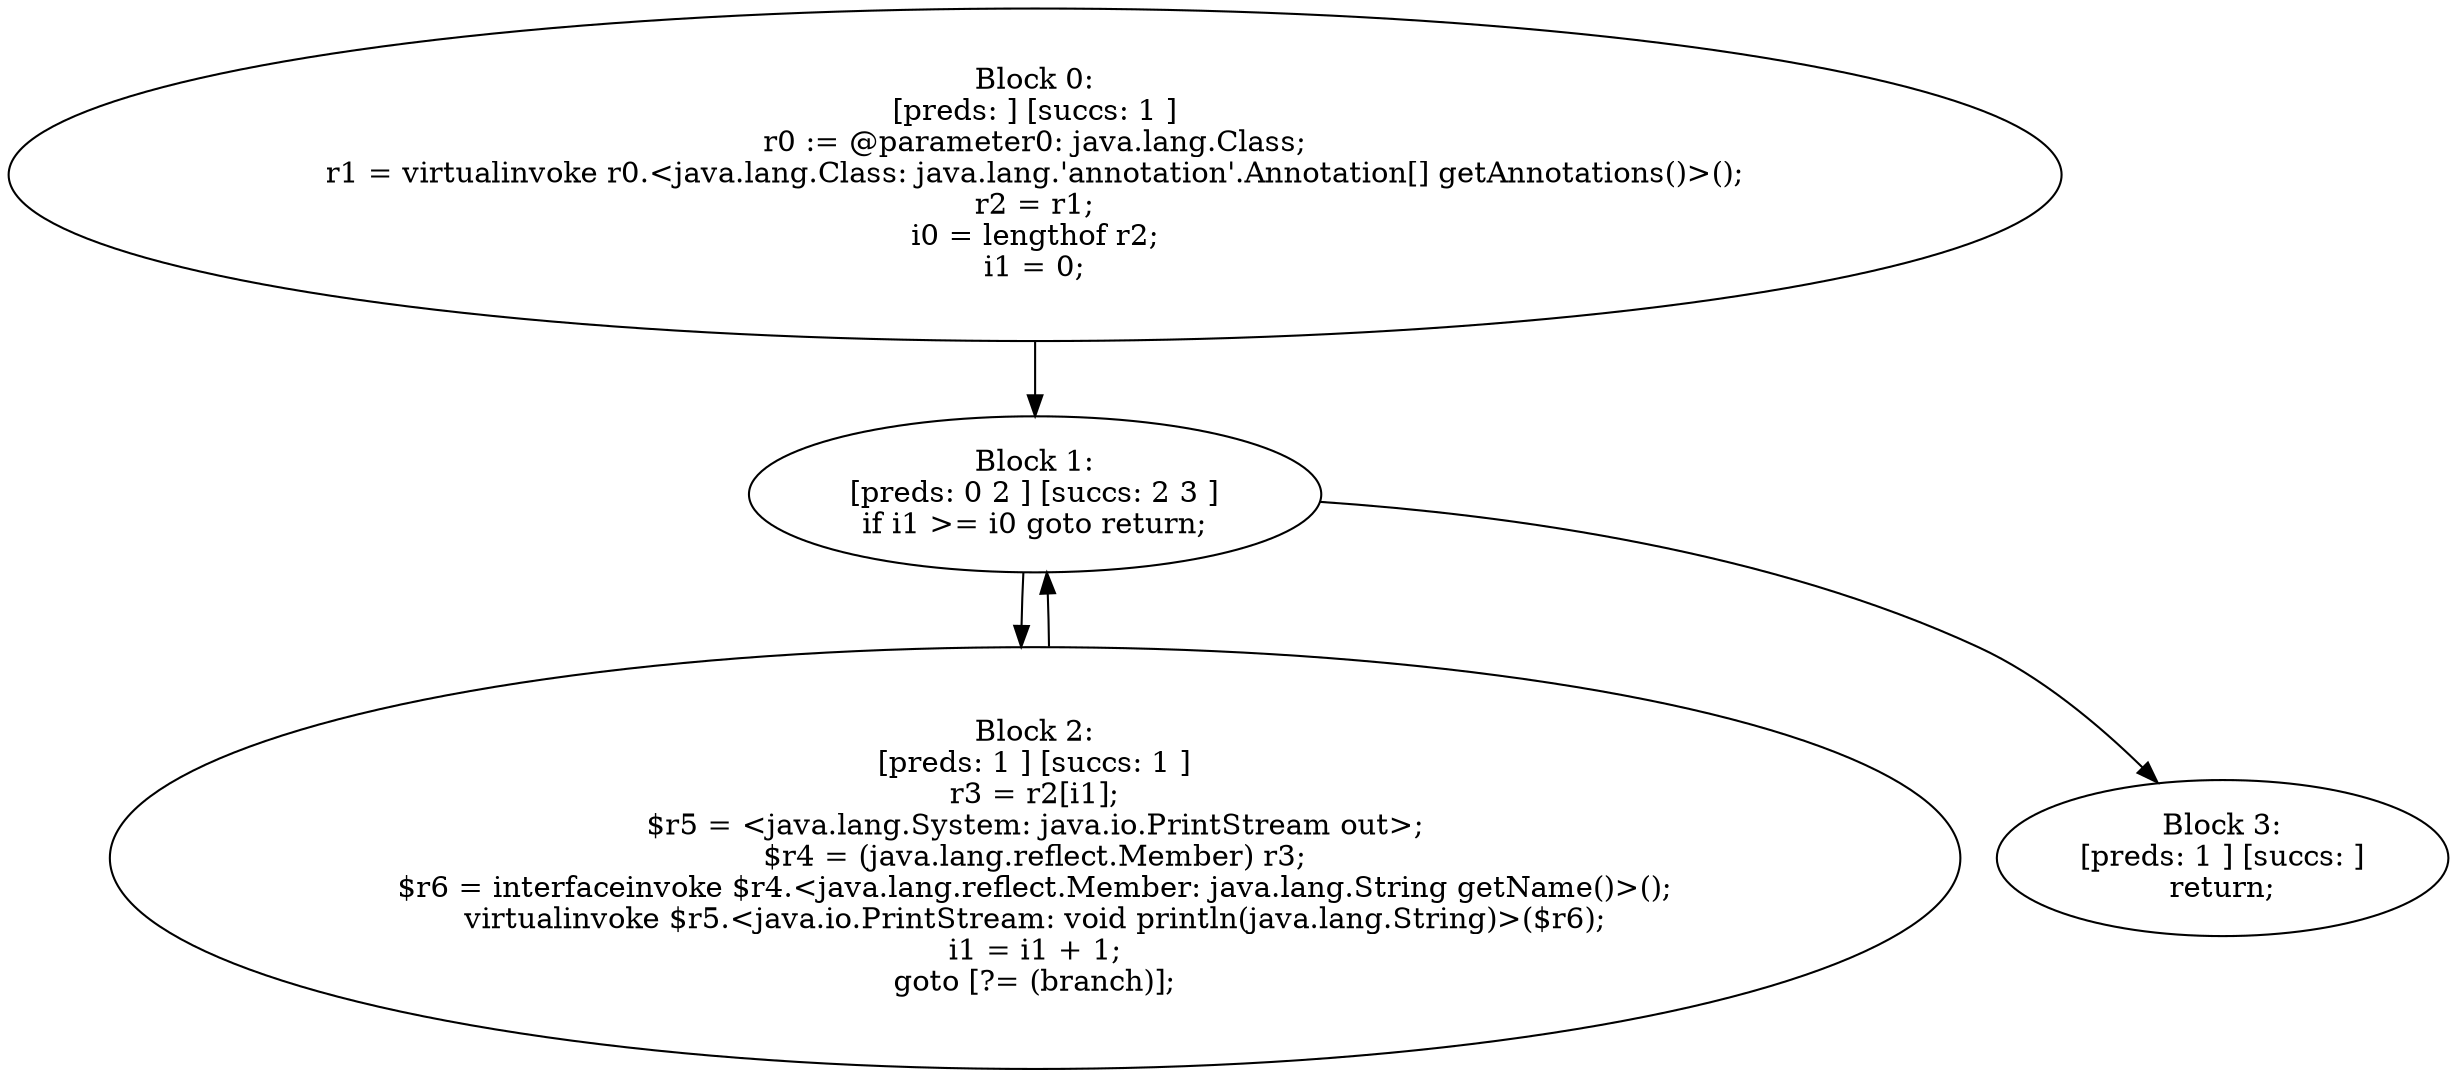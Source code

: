 digraph "unitGraph" {
    "Block 0:
[preds: ] [succs: 1 ]
r0 := @parameter0: java.lang.Class;
r1 = virtualinvoke r0.<java.lang.Class: java.lang.'annotation'.Annotation[] getAnnotations()>();
r2 = r1;
i0 = lengthof r2;
i1 = 0;
"
    "Block 1:
[preds: 0 2 ] [succs: 2 3 ]
if i1 >= i0 goto return;
"
    "Block 2:
[preds: 1 ] [succs: 1 ]
r3 = r2[i1];
$r5 = <java.lang.System: java.io.PrintStream out>;
$r4 = (java.lang.reflect.Member) r3;
$r6 = interfaceinvoke $r4.<java.lang.reflect.Member: java.lang.String getName()>();
virtualinvoke $r5.<java.io.PrintStream: void println(java.lang.String)>($r6);
i1 = i1 + 1;
goto [?= (branch)];
"
    "Block 3:
[preds: 1 ] [succs: ]
return;
"
    "Block 0:
[preds: ] [succs: 1 ]
r0 := @parameter0: java.lang.Class;
r1 = virtualinvoke r0.<java.lang.Class: java.lang.'annotation'.Annotation[] getAnnotations()>();
r2 = r1;
i0 = lengthof r2;
i1 = 0;
"->"Block 1:
[preds: 0 2 ] [succs: 2 3 ]
if i1 >= i0 goto return;
";
    "Block 1:
[preds: 0 2 ] [succs: 2 3 ]
if i1 >= i0 goto return;
"->"Block 2:
[preds: 1 ] [succs: 1 ]
r3 = r2[i1];
$r5 = <java.lang.System: java.io.PrintStream out>;
$r4 = (java.lang.reflect.Member) r3;
$r6 = interfaceinvoke $r4.<java.lang.reflect.Member: java.lang.String getName()>();
virtualinvoke $r5.<java.io.PrintStream: void println(java.lang.String)>($r6);
i1 = i1 + 1;
goto [?= (branch)];
";
    "Block 1:
[preds: 0 2 ] [succs: 2 3 ]
if i1 >= i0 goto return;
"->"Block 3:
[preds: 1 ] [succs: ]
return;
";
    "Block 2:
[preds: 1 ] [succs: 1 ]
r3 = r2[i1];
$r5 = <java.lang.System: java.io.PrintStream out>;
$r4 = (java.lang.reflect.Member) r3;
$r6 = interfaceinvoke $r4.<java.lang.reflect.Member: java.lang.String getName()>();
virtualinvoke $r5.<java.io.PrintStream: void println(java.lang.String)>($r6);
i1 = i1 + 1;
goto [?= (branch)];
"->"Block 1:
[preds: 0 2 ] [succs: 2 3 ]
if i1 >= i0 goto return;
";
}
